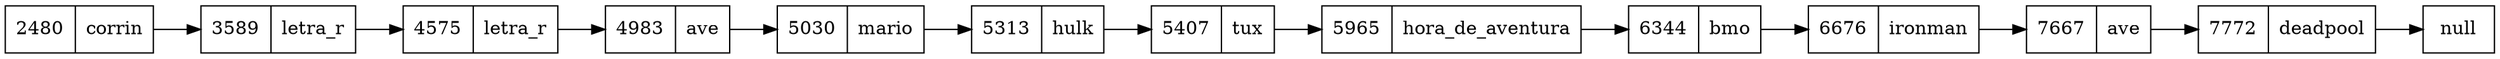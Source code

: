 digraph cola{
rankdir=LR;
node[shape = record];
nodonull2[label="null"];
nodo0[label="{2480|corrin }"];
nodo1[label="{3589|letra_r }"];
nodo2[label="{4575|letra_r }"];
nodo3[label="{4983|ave }"];
nodo4[label="{5030|mario }"];
nodo5[label="{5313|hulk }"];
nodo6[label="{5407|tux }"];
nodo7[label="{5965|hora_de_aventura }"];
nodo8[label="{6344|bmo }"];
nodo9[label="{6676|ironman }"];
nodo10[label="{7667|ave }"];
nodo11[label="{7772|deadpool }"];
nodo0->nodo1;
nodo1->nodo2;
nodo2->nodo3;
nodo3->nodo4;
nodo4->nodo5;
nodo5->nodo6;
nodo6->nodo7;
nodo7->nodo8;
nodo8->nodo9;
nodo9->nodo10;
nodo10->nodo11;
nodo11->nodonull2;
}